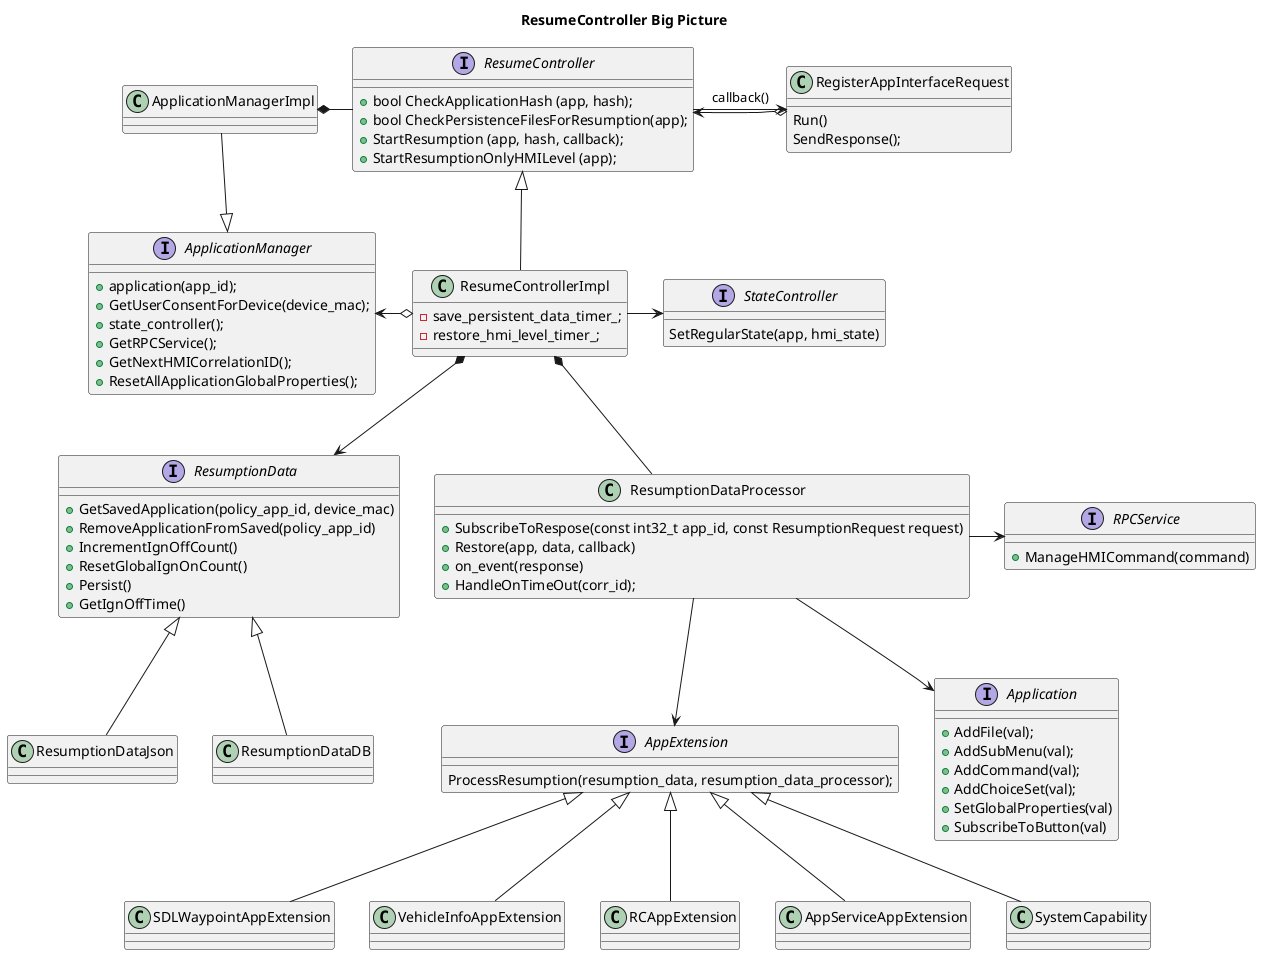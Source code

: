 @startuml

title ResumeController Big Picture

interface ApplicationManager {
  + application(app_id);
  + GetUserConsentForDevice(device_mac);
  + state_controller();
  + GetRPCService();
  + GetNextHMICorrelationID();
  + ResetAllApplicationGlobalProperties();
}
class ApplicationManagerImpl
ApplicationManagerImpl -down-|> ApplicationManager

interface ResumeController {
  + bool CheckApplicationHash (app, hash);
  + bool CheckPersistenceFilesForResumption(app);
  + StartResumption (app, hash, callback);
  + StartResumptionOnlyHMILevel (app);
} 

interface ResumptionData {
  + GetSavedApplication(policy_app_id, device_mac)
  + RemoveApplicationFromSaved(policy_app_id)
  + IncrementIgnOffCount()
  + ResetGlobalIgnOnCount()
  + Persist()
  + GetIgnOffTime()
}

class ResumptionDataJson
ResumptionDataJson -up-|> ResumptionData
class ResumptionDataDB
ResumptionDataDB -up-|> ResumptionData

class ResumeControllerImpl {
  - save_persistent_data_timer_;
  - restore_hmi_level_timer_;
}

interface StateController {
  SetRegularState(app, hmi_state)
}

ResumeControllerImpl -right-> StateController

ResumeControllerImpl *--> ResumptionData 

ResumeControllerImpl -up-|> ResumeController
RegisterAppInterfaceRequest o-left-> ResumeController
ResumeController --> RegisterAppInterfaceRequest : callback()

ApplicationManagerImpl *- ResumeController  
ResumeControllerImpl o-left-> ApplicationManager

class RegisterAppInterfaceRequest {
  Run()
  SendResponse();
}



class ResumptionDataProcessor {
  + SubscribeToRespose(const int32_t app_id, const ResumptionRequest request)
  + Restore(app, data, callback)
  + on_event(response)
  + HandleOnTimeOut(corr_id);
}

ResumeControllerImpl *-- ResumptionDataProcessor 

interface AppExtension {
  ProcessResumption(resumption_data, resumption_data_processor);
}

interface Application {
  + AddFile(val);
  + AddSubMenu(val);
  + AddCommand(val);
  + AddChoiceSet(val);
  + SetGlobalProperties(val)
  + SubscribeToButton(val)
}


ResumptionDataProcessor --> AppExtension
ResumptionDataProcessor --> Application

interface RPCService {
  + ManageHMICommand(command)
}

ResumptionDataProcessor -right-> RPCService

SDLWaypointAppExtension -up-|> AppExtension
VehicleInfoAppExtension -up-|> AppExtension
RCAppExtension -up-|> AppExtension
AppServiceAppExtension -up-|> AppExtension
SystemCapability -up-|> AppExtension

@enduml
